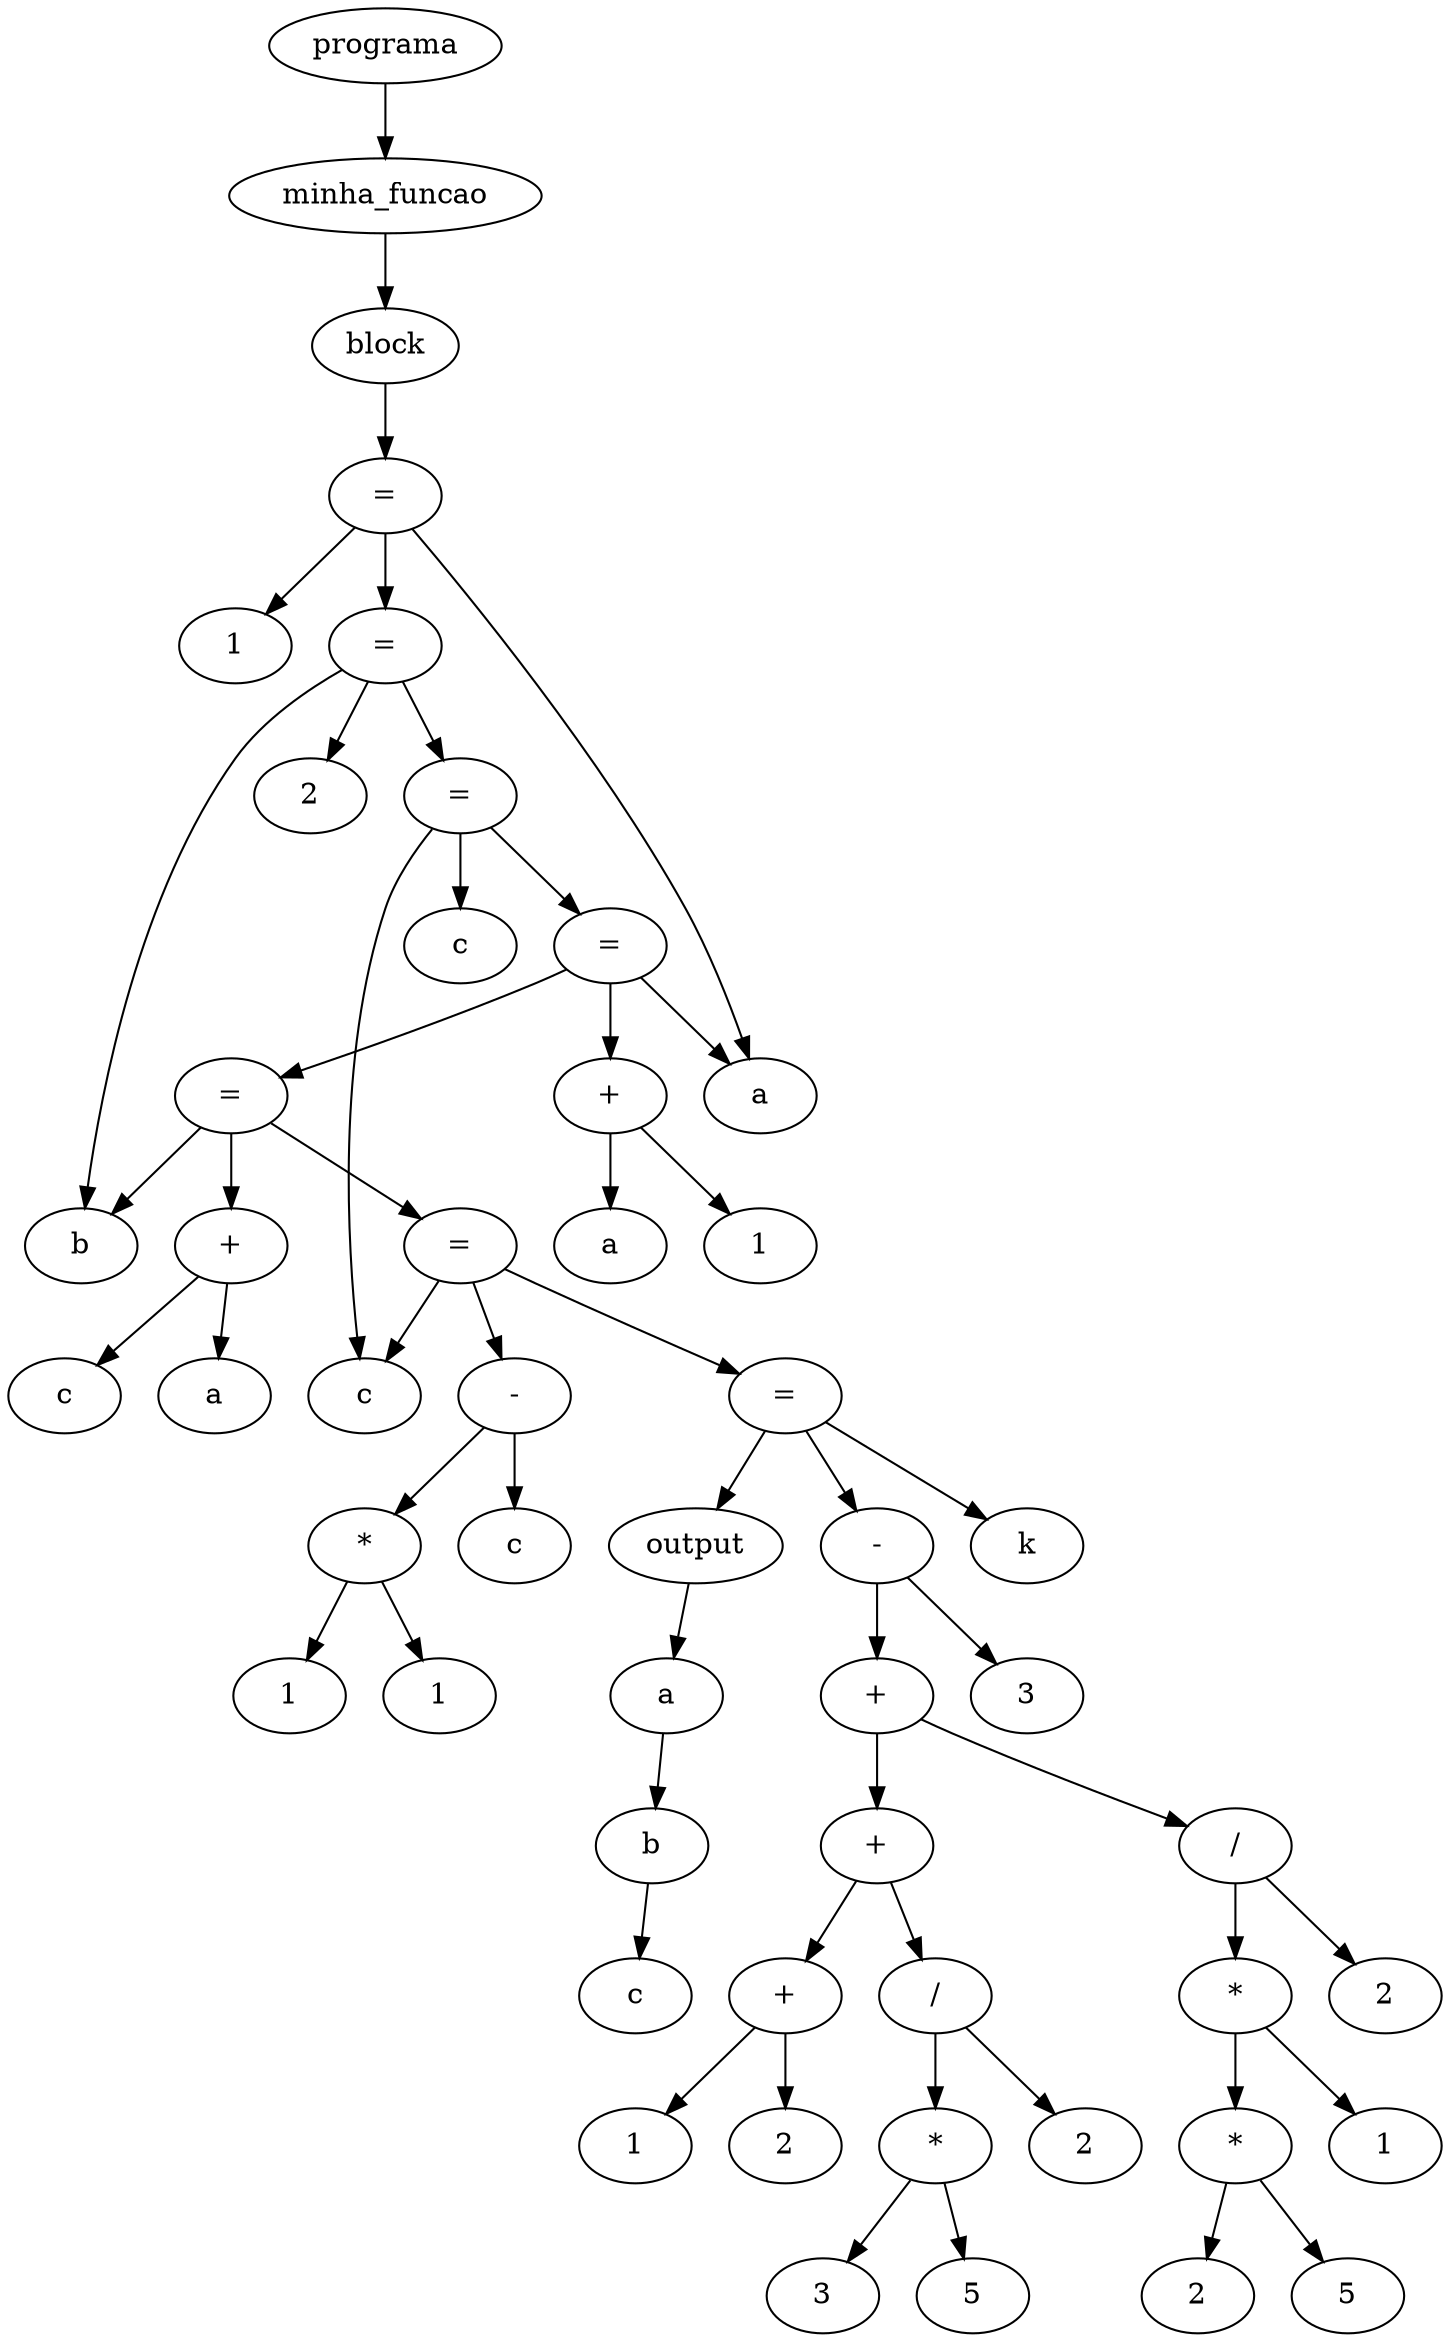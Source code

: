 digraph G {
node_0xad1ba0 [label="1"]
node_0xad1bd0 [label="="]
node_0xac7ea0 [label="a"]
node_0xad1bd0 -> node_0xac7ea0
node_0xad1bd0 -> node_0xad1ba0
node_0xadb970 [label="2"]
node_0xadb9a0 [label="="]
node_0xad1c70 [label="b"]
node_0xadb9a0 -> node_0xad1c70
node_0xadb9a0 -> node_0xadb970
node_0xae5740 [label="c"]
node_0xae5770 [label="="]
node_0xadba40 [label="c"]
node_0xae5770 -> node_0xadba40
node_0xae5770 -> node_0xae5740
node_0xae5870 [label="a"]
node_0xae58e0 [label="1"]
node_0xae5910 [label="+"]
node_0xae5910 -> node_0xae5870
node_0xae5910 -> node_0xae58e0
node_0xae5960 [label="="]
node_0xac7ea0 [label="a"]
node_0xae5960 -> node_0xac7ea0
node_0xae5960 -> node_0xae5910
node_0xae5a60 [label="a"]
node_0xae5ad0 [label="c"]
node_0xae5b00 [label="+"]
node_0xae5b00 -> node_0xae5a60
node_0xae5b00 -> node_0xae5ad0
node_0xae5b50 [label="="]
node_0xad1c70 [label="b"]
node_0xae5b50 -> node_0xad1c70
node_0xae5b50 -> node_0xae5b00
node_0xae5c50 [label="c"]
node_0xae5cc0 [label="1"]
node_0xae5d30 [label="1"]
node_0xae5d60 [label="*"]
node_0xae5d60 -> node_0xae5cc0
node_0xae5d60 -> node_0xae5d30
node_0xae5db0 [label="-"]
node_0xae5db0 -> node_0xae5c50
node_0xae5db0 -> node_0xae5d60
node_0xae5e00 [label="="]
node_0xadba40 [label="c"]
node_0xae5e00 -> node_0xadba40
node_0xae5e00 -> node_0xae5db0
node_0xae5f00 [label="1"]
node_0xae5f70 [label="2"]
node_0xae5fa0 [label="+"]
node_0xae5fa0 -> node_0xae5f00
node_0xae5fa0 -> node_0xae5f70
node_0xaeae80 [label="3"]
node_0xaefd40 [label="5"]
node_0xaefd70 [label="*"]
node_0xaefd70 -> node_0xaeae80
node_0xaefd70 -> node_0xaefd40
node_0xaefe00 [label="2"]
node_0xaefe30 [label="/"]
node_0xaefe30 -> node_0xaefd70
node_0xaefe30 -> node_0xaefe00
node_0xaefe80 [label="+"]
node_0xaefe80 -> node_0xae5fa0
node_0xaefe80 -> node_0xaefe30
node_0xaeff10 [label="2"]
node_0xaeff80 [label="5"]
node_0xaeffb0 [label="*"]
node_0xaeffb0 -> node_0xaeff10
node_0xaeffb0 -> node_0xaeff80
node_0xaf0040 [label="1"]
node_0xaf0070 [label="*"]
node_0xaf0070 -> node_0xaeffb0
node_0xaf0070 -> node_0xaf0040
node_0xaf0100 [label="2"]
node_0xaf0130 [label="/"]
node_0xaf0130 -> node_0xaf0070
node_0xaf0130 -> node_0xaf0100
node_0xaf0180 [label="+"]
node_0xaf0180 -> node_0xaefe80
node_0xaf0180 -> node_0xaf0130
node_0xaf0210 [label="3"]
node_0xaf0240 [label="-"]
node_0xaf0240 -> node_0xaf0180
node_0xaf0240 -> node_0xaf0210
node_0xaf0290 [label="="]
node_0xabe160 [label="k"]
node_0xaf0290 -> node_0xabe160
node_0xaf0290 -> node_0xaf0240
node_0xaf51c0 [label="a"]
node_0xaf5230 [label="b"]
node_0xaf52a0 [label="c"]
node_0xaf5230 -> node_0xaf52a0
node_0xaf51c0 -> node_0xaf5230
node_0xaf5310 [label="output"]
node_0xaf5310 -> node_0xaf51c0
node_0xaf0290 -> node_0xaf5310
node_0xae5e00 -> node_0xaf0290
node_0xae5b50 -> node_0xae5e00
node_0xae5960 -> node_0xae5b50
node_0xae5770 -> node_0xae5960
node_0xadb9a0 -> node_0xae5770
node_0xad1bd0 -> node_0xadb9a0
node_0xaf5360 [label="block"]
node_0xaf5360 -> node_0xad1bd0
node_0xaf53b0 [label="minha_funcao"]
node_0xaf53b0 -> node_0xaf5360
node_0xaf5400 [label="programa"]
node_0xaf5400 -> node_0xaf53b0
}
